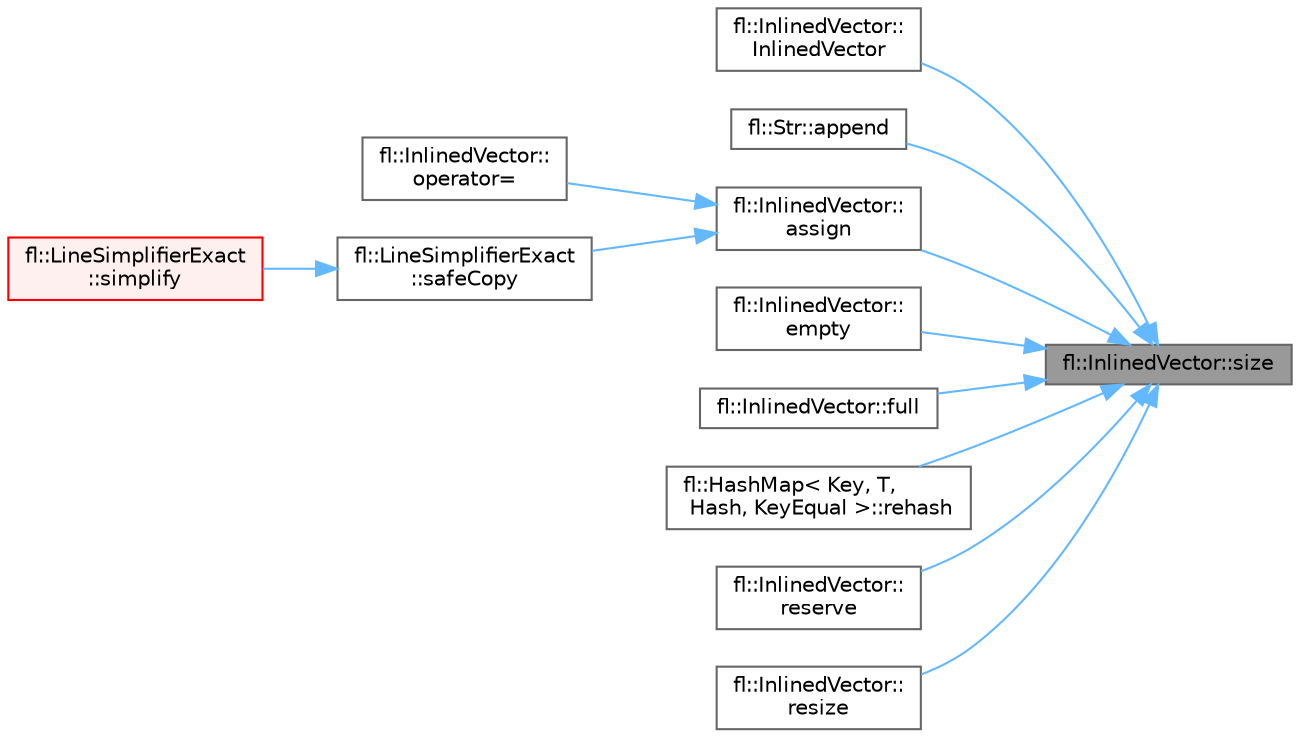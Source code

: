 digraph "fl::InlinedVector::size"
{
 // INTERACTIVE_SVG=YES
 // LATEX_PDF_SIZE
  bgcolor="transparent";
  edge [fontname=Helvetica,fontsize=10,labelfontname=Helvetica,labelfontsize=10];
  node [fontname=Helvetica,fontsize=10,shape=box,height=0.2,width=0.4];
  rankdir="RL";
  Node1 [id="Node000001",label="fl::InlinedVector::size",height=0.2,width=0.4,color="gray40", fillcolor="grey60", style="filled", fontcolor="black",tooltip=" "];
  Node1 -> Node2 [id="edge1_Node000001_Node000002",dir="back",color="steelblue1",style="solid",tooltip=" "];
  Node2 [id="Node000002",label="fl::InlinedVector::\lInlinedVector",height=0.2,width=0.4,color="grey40", fillcolor="white", style="filled",URL="$da/d18/classfl_1_1_inlined_vector_a1d84a1166acad2d083f70bfbf603f21d.html#a1d84a1166acad2d083f70bfbf603f21d",tooltip=" "];
  Node1 -> Node3 [id="edge2_Node000001_Node000003",dir="back",color="steelblue1",style="solid",tooltip=" "];
  Node3 [id="Node000003",label="fl::Str::append",height=0.2,width=0.4,color="grey40", fillcolor="white", style="filled",URL="$d2/d24/classfl_1_1_str_a41ab16ff19d7edec19e22e2c61515adb.html#a41ab16ff19d7edec19e22e2c61515adb",tooltip=" "];
  Node1 -> Node4 [id="edge3_Node000001_Node000004",dir="back",color="steelblue1",style="solid",tooltip=" "];
  Node4 [id="Node000004",label="fl::InlinedVector::\lassign",height=0.2,width=0.4,color="grey40", fillcolor="white", style="filled",URL="$da/d18/classfl_1_1_inlined_vector_a8fa29fd5512026e11a213df04fbf2c60.html#a8fa29fd5512026e11a213df04fbf2c60",tooltip=" "];
  Node4 -> Node5 [id="edge4_Node000004_Node000005",dir="back",color="steelblue1",style="solid",tooltip=" "];
  Node5 [id="Node000005",label="fl::InlinedVector::\loperator=",height=0.2,width=0.4,color="grey40", fillcolor="white", style="filled",URL="$da/d18/classfl_1_1_inlined_vector_a6d7e7dfc18a73729bb1606aec27e8574.html#a6d7e7dfc18a73729bb1606aec27e8574",tooltip=" "];
  Node4 -> Node6 [id="edge5_Node000004_Node000006",dir="back",color="steelblue1",style="solid",tooltip=" "];
  Node6 [id="Node000006",label="fl::LineSimplifierExact\l::safeCopy",height=0.2,width=0.4,color="grey40", fillcolor="white", style="filled",URL="$d5/d32/classfl_1_1_line_simplifier_exact_ab45b65bd5653cb34e2420e3306d98425.html#ab45b65bd5653cb34e2420e3306d98425",tooltip=" "];
  Node6 -> Node7 [id="edge6_Node000006_Node000007",dir="back",color="steelblue1",style="solid",tooltip=" "];
  Node7 [id="Node000007",label="fl::LineSimplifierExact\l::simplify",height=0.2,width=0.4,color="red", fillcolor="#FFF0F0", style="filled",URL="$d5/d32/classfl_1_1_line_simplifier_exact_abe0036297edb6a0641c42943d7c2ab57.html#abe0036297edb6a0641c42943d7c2ab57",tooltip=" "];
  Node1 -> Node9 [id="edge7_Node000001_Node000009",dir="back",color="steelblue1",style="solid",tooltip=" "];
  Node9 [id="Node000009",label="fl::InlinedVector::\lempty",height=0.2,width=0.4,color="grey40", fillcolor="white", style="filled",URL="$da/d18/classfl_1_1_inlined_vector_ac341456bcbe5a39cece657bf9025090c.html#ac341456bcbe5a39cece657bf9025090c",tooltip=" "];
  Node1 -> Node10 [id="edge8_Node000001_Node000010",dir="back",color="steelblue1",style="solid",tooltip=" "];
  Node10 [id="Node000010",label="fl::InlinedVector::full",height=0.2,width=0.4,color="grey40", fillcolor="white", style="filled",URL="$da/d18/classfl_1_1_inlined_vector_aacd50a6a7b091af30132dfe42ebf16ad.html#aacd50a6a7b091af30132dfe42ebf16ad",tooltip=" "];
  Node1 -> Node11 [id="edge9_Node000001_Node000011",dir="back",color="steelblue1",style="solid",tooltip=" "];
  Node11 [id="Node000011",label="fl::HashMap\< Key, T,\l Hash, KeyEqual \>::rehash",height=0.2,width=0.4,color="grey40", fillcolor="white", style="filled",URL="$dc/de6/classfl_1_1_hash_map_a898fe45e8db007741236e711699b4fce.html#a898fe45e8db007741236e711699b4fce",tooltip=" "];
  Node1 -> Node12 [id="edge10_Node000001_Node000012",dir="back",color="steelblue1",style="solid",tooltip=" "];
  Node12 [id="Node000012",label="fl::InlinedVector::\lreserve",height=0.2,width=0.4,color="grey40", fillcolor="white", style="filled",URL="$da/d18/classfl_1_1_inlined_vector_a2554e7a2e4a3c50a0e86d710c69d2ab3.html#a2554e7a2e4a3c50a0e86d710c69d2ab3",tooltip=" "];
  Node1 -> Node13 [id="edge11_Node000001_Node000013",dir="back",color="steelblue1",style="solid",tooltip=" "];
  Node13 [id="Node000013",label="fl::InlinedVector::\lresize",height=0.2,width=0.4,color="grey40", fillcolor="white", style="filled",URL="$da/d18/classfl_1_1_inlined_vector_ac549d4486e73b9f178dcc431482bb887.html#ac549d4486e73b9f178dcc431482bb887",tooltip=" "];
}
